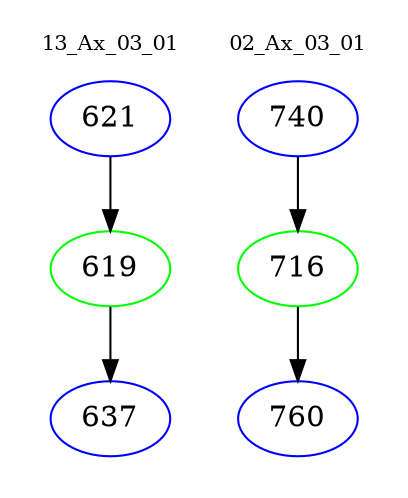 digraph{
subgraph cluster_0 {
color = white
label = "13_Ax_03_01";
fontsize=10;
T0_621 [label="621", color="blue"]
T0_621 -> T0_619 [color="black"]
T0_619 [label="619", color="green"]
T0_619 -> T0_637 [color="black"]
T0_637 [label="637", color="blue"]
}
subgraph cluster_1 {
color = white
label = "02_Ax_03_01";
fontsize=10;
T1_740 [label="740", color="blue"]
T1_740 -> T1_716 [color="black"]
T1_716 [label="716", color="green"]
T1_716 -> T1_760 [color="black"]
T1_760 [label="760", color="blue"]
}
}
